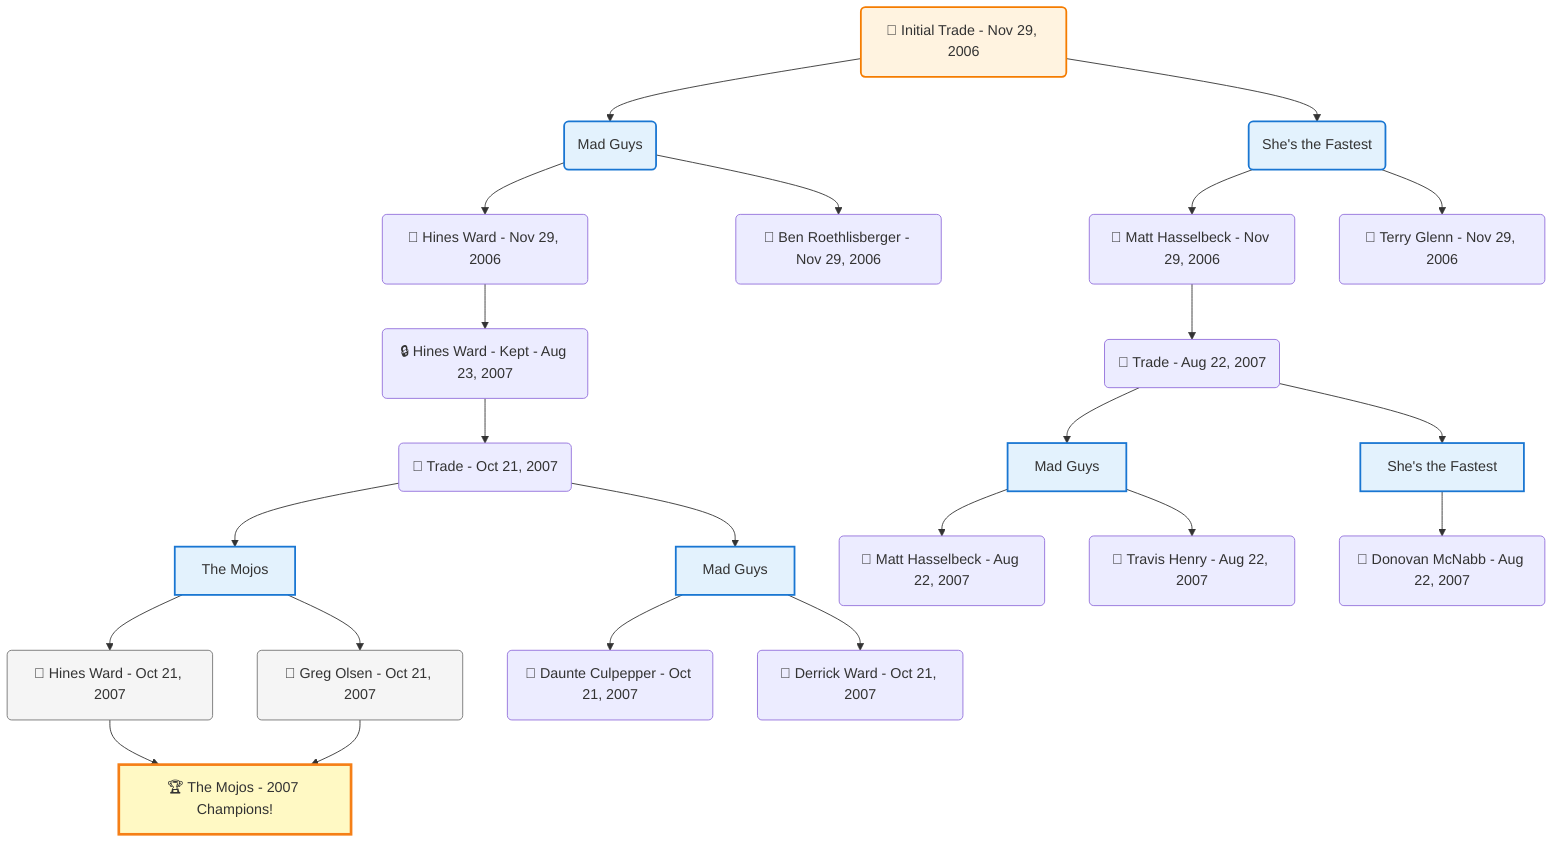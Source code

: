 flowchart TD

    TRADE_MAIN("🔄 Initial Trade - Nov 29, 2006")
    TEAM_1("Mad Guys")
    TEAM_2("She's the Fastest")
    NODE_bdd103d9-e937-4bd8-b04e-546096a292a3("🔄 Hines Ward - Nov 29, 2006")
    NODE_6dc4042b-a2e1-40c6-8e03-38e6cf033431("🔒 Hines Ward - Kept - Aug 23, 2007")
    TRADE_b250236a-2382-4234-a042-2fa84a81b06a_3("🔄 Trade - Oct 21, 2007")
    TEAM_bbe2d0ad-54cf-4c22-be82-b2a5f262a157_4["The Mojos"]
    NODE_a7ed07a6-5420-4b99-8ae3-52ac5f26f613("🔄 Hines Ward - Oct 21, 2007")
    CHAMP_bbe2d0ad-54cf-4c22-be82-b2a5f262a157_2007["🏆 The Mojos - 2007 Champions!"]
    NODE_d004e552-ba1f-4f47-9539-624fc836fe72("🔄 Greg Olsen - Oct 21, 2007")
    TEAM_f5908944-6efd-40eb-af54-6c53004e0e2f_5["Mad Guys"]
    NODE_cff5655f-ac9d-487f-8ed1-92e3214e7365("🔄 Daunte Culpepper - Oct 21, 2007")
    NODE_81120f5b-22bd-47e9-ab35-f04a90bb4058("🔄 Derrick Ward - Oct 21, 2007")
    NODE_ba802b4a-92bf-43a5-ba4e-92405ba533ed("🔄 Matt Hasselbeck - Nov 29, 2006")
    TRADE_308eb20b-53a3-4f9b-966d-71bfd7563fae_6("🔄 Trade - Aug 22, 2007")
    TEAM_f5908944-6efd-40eb-af54-6c53004e0e2f_7["Mad Guys"]
    NODE_06b4815b-97ba-4f51-8303-f5cfed55f7a3("🔄 Matt Hasselbeck - Aug 22, 2007")
    NODE_5040ed8f-9252-42e7-8404-b38608ad1d57("🔄 Travis Henry - Aug 22, 2007")
    TEAM_4449259f-64af-44fd-9235-1facc0926234_8["She's the Fastest"]
    NODE_785862b2-4564-4496-aacf-45ba6c83093f("🔄 Donovan McNabb - Aug 22, 2007")
    NODE_26eb6b05-5762-4b25-8cba-d62d74e4bc48("🔄 Terry Glenn - Nov 29, 2006")
    NODE_58f26ffa-7c76-48c0-a511-e4ad4db00d53("🔄 Ben Roethlisberger - Nov 29, 2006")

    TRADE_MAIN --> TEAM_1
    TRADE_MAIN --> TEAM_2
    TEAM_1 --> NODE_bdd103d9-e937-4bd8-b04e-546096a292a3
    NODE_bdd103d9-e937-4bd8-b04e-546096a292a3 --> NODE_6dc4042b-a2e1-40c6-8e03-38e6cf033431
    NODE_6dc4042b-a2e1-40c6-8e03-38e6cf033431 --> TRADE_b250236a-2382-4234-a042-2fa84a81b06a_3
    TRADE_b250236a-2382-4234-a042-2fa84a81b06a_3 --> TEAM_bbe2d0ad-54cf-4c22-be82-b2a5f262a157_4
    TEAM_bbe2d0ad-54cf-4c22-be82-b2a5f262a157_4 --> NODE_a7ed07a6-5420-4b99-8ae3-52ac5f26f613
    NODE_a7ed07a6-5420-4b99-8ae3-52ac5f26f613 --> CHAMP_bbe2d0ad-54cf-4c22-be82-b2a5f262a157_2007
    TEAM_bbe2d0ad-54cf-4c22-be82-b2a5f262a157_4 --> NODE_d004e552-ba1f-4f47-9539-624fc836fe72
    NODE_d004e552-ba1f-4f47-9539-624fc836fe72 --> CHAMP_bbe2d0ad-54cf-4c22-be82-b2a5f262a157_2007
    TRADE_b250236a-2382-4234-a042-2fa84a81b06a_3 --> TEAM_f5908944-6efd-40eb-af54-6c53004e0e2f_5
    TEAM_f5908944-6efd-40eb-af54-6c53004e0e2f_5 --> NODE_cff5655f-ac9d-487f-8ed1-92e3214e7365
    TEAM_f5908944-6efd-40eb-af54-6c53004e0e2f_5 --> NODE_81120f5b-22bd-47e9-ab35-f04a90bb4058
    TEAM_2 --> NODE_ba802b4a-92bf-43a5-ba4e-92405ba533ed
    NODE_ba802b4a-92bf-43a5-ba4e-92405ba533ed --> TRADE_308eb20b-53a3-4f9b-966d-71bfd7563fae_6
    TRADE_308eb20b-53a3-4f9b-966d-71bfd7563fae_6 --> TEAM_f5908944-6efd-40eb-af54-6c53004e0e2f_7
    TEAM_f5908944-6efd-40eb-af54-6c53004e0e2f_7 --> NODE_06b4815b-97ba-4f51-8303-f5cfed55f7a3
    TEAM_f5908944-6efd-40eb-af54-6c53004e0e2f_7 --> NODE_5040ed8f-9252-42e7-8404-b38608ad1d57
    TRADE_308eb20b-53a3-4f9b-966d-71bfd7563fae_6 --> TEAM_4449259f-64af-44fd-9235-1facc0926234_8
    TEAM_4449259f-64af-44fd-9235-1facc0926234_8 --> NODE_785862b2-4564-4496-aacf-45ba6c83093f
    TEAM_2 --> NODE_26eb6b05-5762-4b25-8cba-d62d74e4bc48
    TEAM_1 --> NODE_58f26ffa-7c76-48c0-a511-e4ad4db00d53

    %% Node styling
    classDef teamNode fill:#e3f2fd,stroke:#1976d2,stroke-width:2px
    classDef tradeNode fill:#fff3e0,stroke:#f57c00,stroke-width:2px
    classDef playerNode fill:#f3e5f5,stroke:#7b1fa2,stroke-width:1px
    classDef nonRootPlayerNode fill:#f5f5f5,stroke:#757575,stroke-width:1px
    classDef endNode fill:#ffebee,stroke:#c62828,stroke-width:2px
    classDef waiverNode fill:#e8f5e8,stroke:#388e3c,stroke-width:2px
    classDef championshipNode fill:#fff9c4,stroke:#f57f17,stroke-width:3px

    class TEAM_1,TEAM_2,TEAM_bbe2d0ad-54cf-4c22-be82-b2a5f262a157_4,TEAM_f5908944-6efd-40eb-af54-6c53004e0e2f_5,TEAM_f5908944-6efd-40eb-af54-6c53004e0e2f_7,TEAM_4449259f-64af-44fd-9235-1facc0926234_8 teamNode
    class CHAMP_bbe2d0ad-54cf-4c22-be82-b2a5f262a157_2007 championshipNode
    class NODE_a7ed07a6-5420-4b99-8ae3-52ac5f26f613,NODE_d004e552-ba1f-4f47-9539-624fc836fe72 nonRootPlayerNode
    class TRADE_MAIN tradeNode